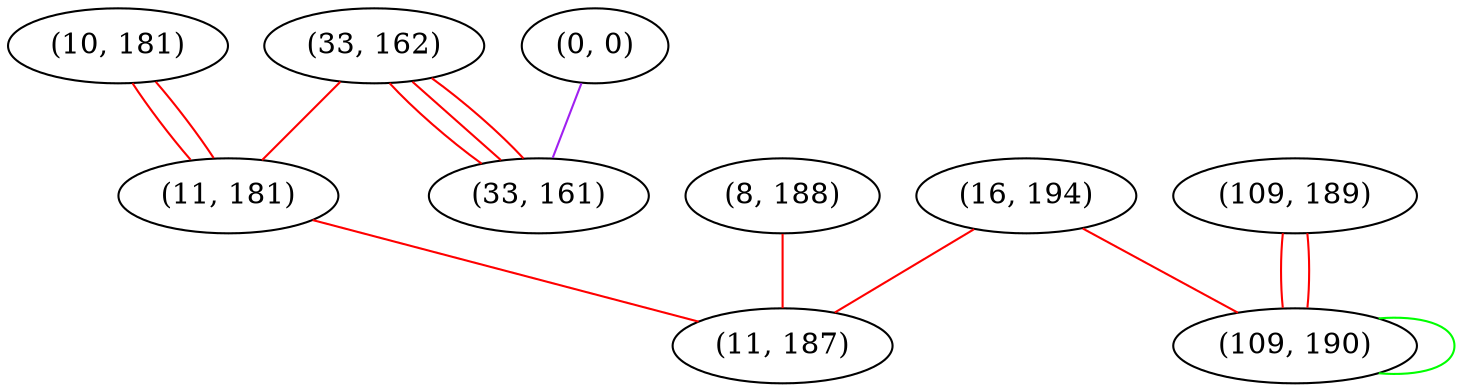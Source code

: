 graph "" {
"(33, 162)";
"(0, 0)";
"(8, 188)";
"(16, 194)";
"(10, 181)";
"(109, 189)";
"(11, 181)";
"(109, 190)";
"(33, 161)";
"(11, 187)";
"(33, 162)" -- "(33, 161)"  [color=red, key=0, weight=1];
"(33, 162)" -- "(33, 161)"  [color=red, key=1, weight=1];
"(33, 162)" -- "(33, 161)"  [color=red, key=2, weight=1];
"(33, 162)" -- "(11, 181)"  [color=red, key=0, weight=1];
"(0, 0)" -- "(33, 161)"  [color=purple, key=0, weight=4];
"(8, 188)" -- "(11, 187)"  [color=red, key=0, weight=1];
"(16, 194)" -- "(109, 190)"  [color=red, key=0, weight=1];
"(16, 194)" -- "(11, 187)"  [color=red, key=0, weight=1];
"(10, 181)" -- "(11, 181)"  [color=red, key=0, weight=1];
"(10, 181)" -- "(11, 181)"  [color=red, key=1, weight=1];
"(109, 189)" -- "(109, 190)"  [color=red, key=0, weight=1];
"(109, 189)" -- "(109, 190)"  [color=red, key=1, weight=1];
"(11, 181)" -- "(11, 187)"  [color=red, key=0, weight=1];
"(109, 190)" -- "(109, 190)"  [color=green, key=0, weight=2];
}
